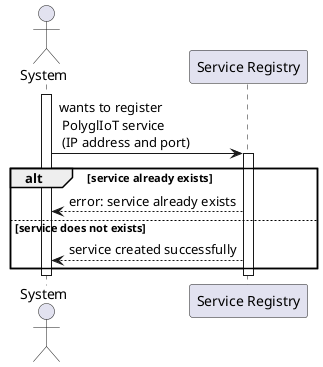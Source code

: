 @startuml

actor System as usr
participant "Service Registry" as sr

activate usr
usr -> sr : wants to register \n PolyglIoT service \n (IP address and port)
activate sr
alt service already exists
sr --> usr : error: service already exists
else service does not exists
sr --> usr : service created successfully
end alt
deactivate sr
deactivate usr

@enduml